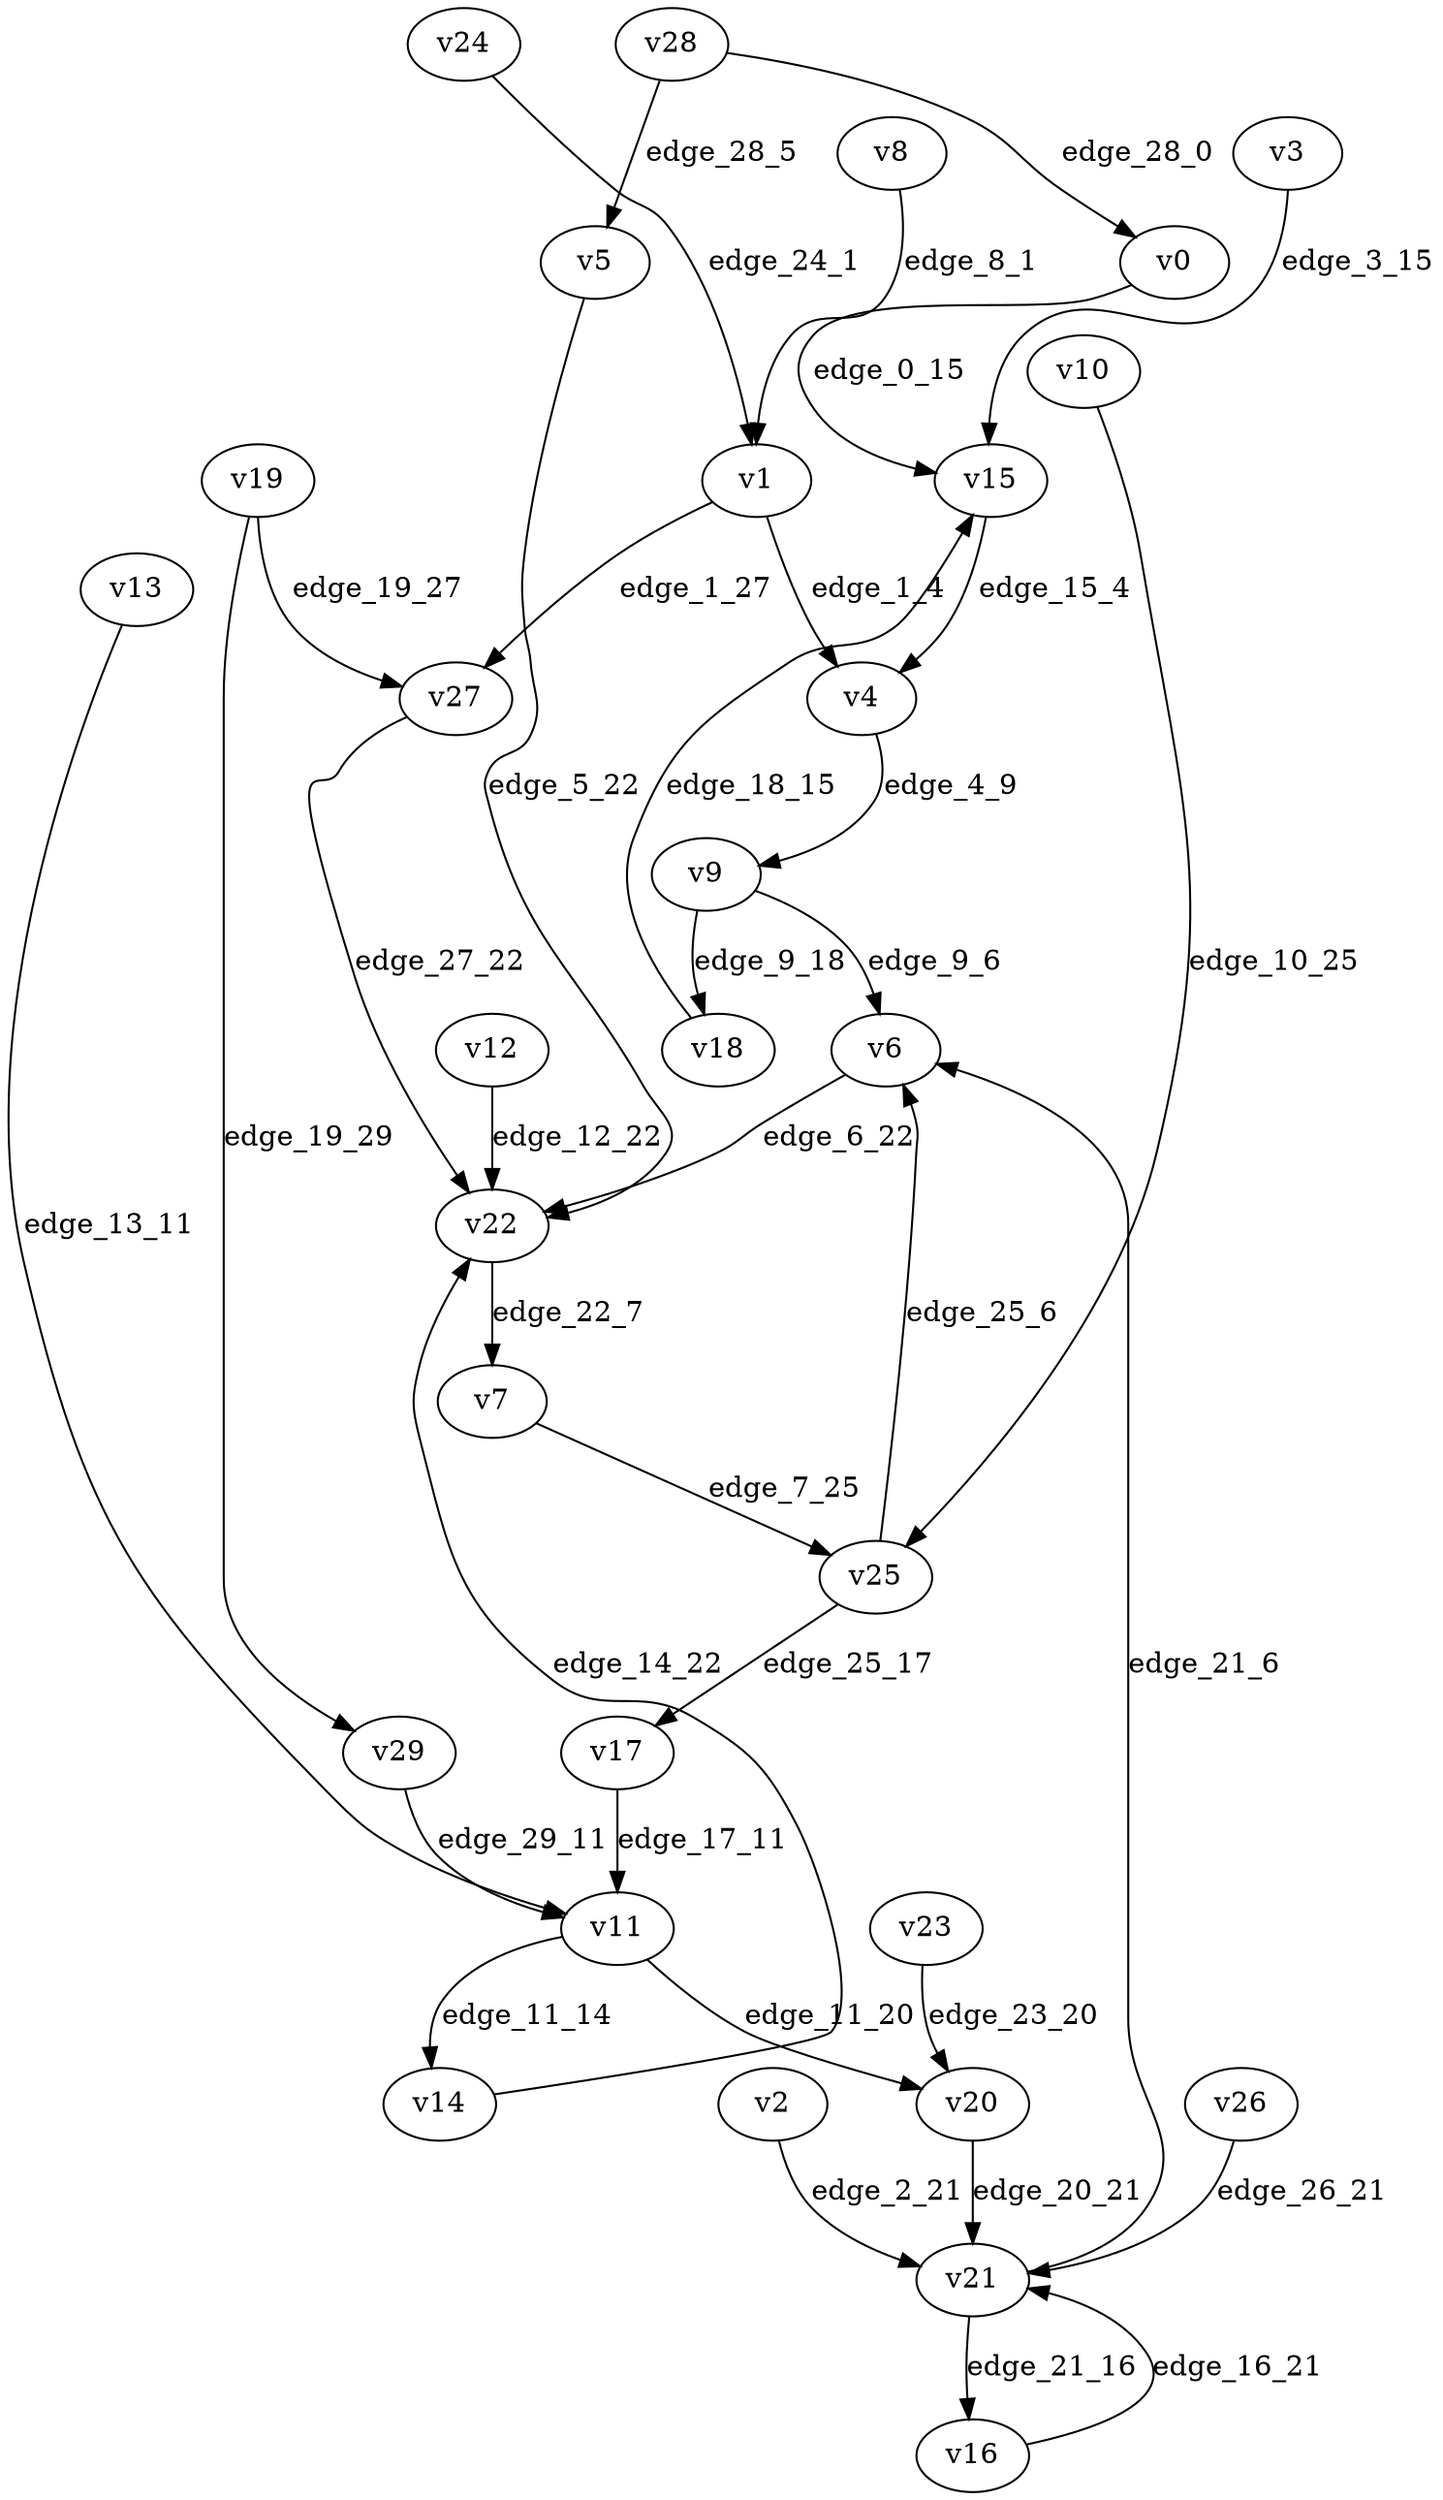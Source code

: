 digraph G {
    // Stochastic discounted game

    v0 [name="v0", player=0];
    v1 [name="v1", player=-1];
    v2 [name="v2", player=1];
    v3 [name="v3", player=1];
    v4 [name="v4", player=0];
    v5 [name="v5", player=1];
    v6 [name="v6", player=0];
    v7 [name="v7", player=1];
    v8 [name="v8", player=1];
    v9 [name="v9", player=-1];
    v10 [name="v10", player=1];
    v11 [name="v11", player=-1];
    v12 [name="v12", player=1];
    v13 [name="v13", player=0];
    v14 [name="v14", player=0];
    v15 [name="v15", player=-1];
    v16 [name="v16", player=0];
    v17 [name="v17", player=0];
    v18 [name="v18", player=0];
    v19 [name="v19", player=-1];
    v20 [name="v20", player=1];
    v21 [name="v21", player=-1];
    v22 [name="v22", player=-1];
    v23 [name="v23", player=-1];
    v24 [name="v24", player=0];
    v25 [name="v25", player=-1];
    v26 [name="v26", player=1];
    v27 [name="v27", player=1];
    v28 [name="v28", player=-1];
    v29 [name="v29", player=0];

    v0 -> v15 [label="edge_0_15", weight=-6.955655, discount=0.567137];
    v1 -> v27 [label="edge_1_27", probability=0.421548];
    v1 -> v4 [label="edge_1_4", probability=0.578452];
    v2 -> v21 [label="edge_2_21", weight=6.462877, discount=0.245687];
    v3 -> v15 [label="edge_3_15", weight=-4.057634, discount=0.540670];
    v4 -> v9 [label="edge_4_9", weight=-7.727964, discount=0.188402];
    v5 -> v22 [label="edge_5_22", weight=-1.880064, discount=0.154780];
    v6 -> v22 [label="edge_6_22", weight=3.963727, discount=0.297243];
    v7 -> v25 [label="edge_7_25", weight=-4.959280, discount=0.641081];
    v8 -> v1 [label="edge_8_1", weight=-7.234568, discount=0.763129];
    v9 -> v18 [label="edge_9_18", probability=0.305322];
    v9 -> v6 [label="edge_9_6", probability=0.694678];
    v10 -> v25 [label="edge_10_25", weight=-7.163499, discount=0.247517];
    v11 -> v14 [label="edge_11_14", probability=0.401621];
    v11 -> v20 [label="edge_11_20", probability=0.598379];
    v12 -> v22 [label="edge_12_22", weight=4.608151, discount=0.872507];
    v13 -> v11 [label="edge_13_11", weight=-5.313059, discount=0.430708];
    v14 -> v22 [label="edge_14_22", weight=-2.070347, discount=0.179901];
    v15 -> v4 [label="edge_15_4", probability=1.000000];
    v16 -> v21 [label="edge_16_21", weight=-8.968455, discount=0.113659];
    v17 -> v11 [label="edge_17_11", weight=7.383476, discount=0.358745];
    v18 -> v15 [label="edge_18_15", weight=-8.437947, discount=0.362055];
    v19 -> v29 [label="edge_19_29", probability=0.406429];
    v19 -> v27 [label="edge_19_27", probability=0.593571];
    v20 -> v21 [label="edge_20_21", weight=8.788015, discount=0.696024];
    v21 -> v16 [label="edge_21_16", probability=0.309803];
    v21 -> v6 [label="edge_21_6", probability=0.690197];
    v22 -> v7 [label="edge_22_7", probability=1.000000];
    v23 -> v20 [label="edge_23_20", probability=1.000000];
    v24 -> v1 [label="edge_24_1", weight=-8.828959, discount=0.196741];
    v25 -> v6 [label="edge_25_6", probability=0.520329];
    v25 -> v17 [label="edge_25_17", probability=0.479671];
    v26 -> v21 [label="edge_26_21", weight=9.764902, discount=0.104762];
    v27 -> v22 [label="edge_27_22", weight=-5.376281, discount=0.490163];
    v28 -> v0 [label="edge_28_0", probability=0.503582];
    v28 -> v5 [label="edge_28_5", probability=0.496418];
    v29 -> v11 [label="edge_29_11", weight=5.746265, discount=0.471418];
}
